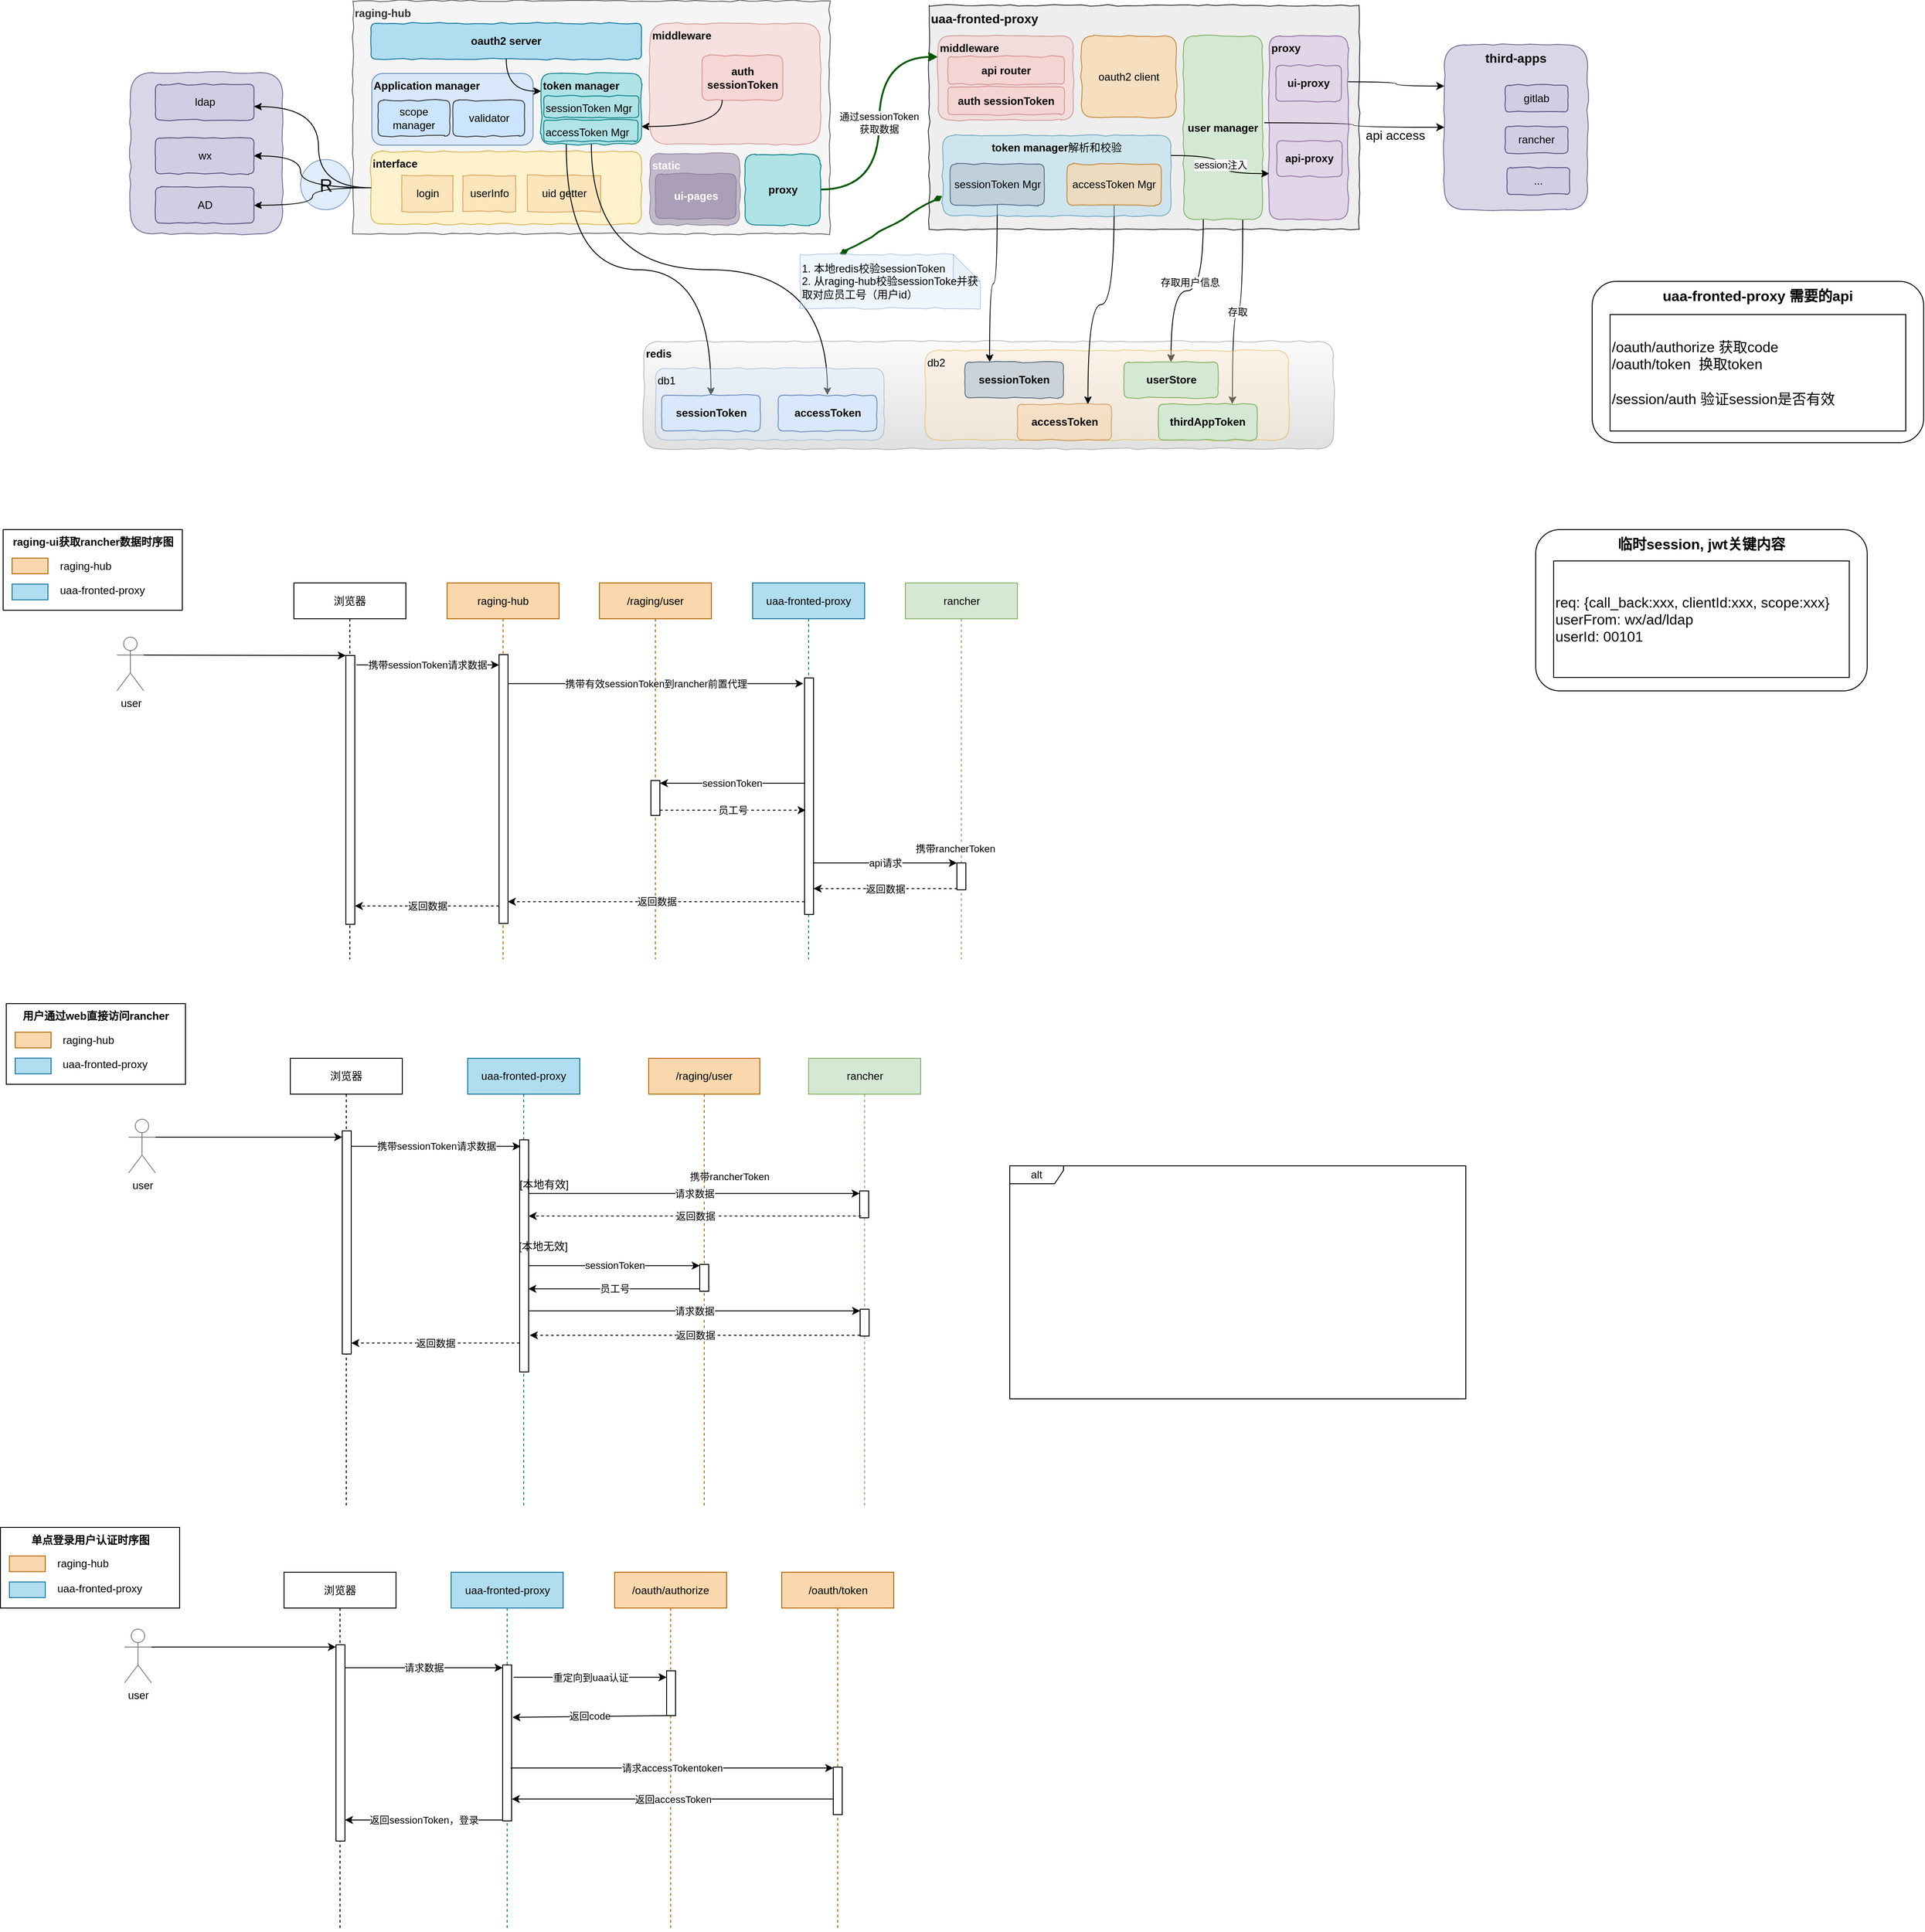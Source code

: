 <mxfile version="12.1.7" type="github" pages="1">
  <diagram id="JcPJvcP8vzCySAAviPYO" name="Page-1">
    <mxGraphModel dx="1173" dy="615" grid="1" gridSize="10" guides="1" tooltips="1" connect="1" arrows="1" fold="1" page="1" pageScale="1" pageWidth="827" pageHeight="1169" math="0" shadow="0">
      <root>
        <mxCell id="0"/>
        <mxCell id="1" parent="0"/>
        <mxCell id="76PlY3qgO6dOQQKfIqFN-36" value="" style="rounded=1;whiteSpace=wrap;html=1;opacity=80;align=left;fillColor=#d0cee2;strokeColor=#56517e;shadow=0;comic=1;" parent="1" vertex="1">
          <mxGeometry x="168.5" y="130" width="170" height="180" as="geometry"/>
        </mxCell>
        <mxCell id="76PlY3qgO6dOQQKfIqFN-37" value="ldap" style="rounded=1;whiteSpace=wrap;html=1;fillColor=#d0cee2;strokeColor=#56517e;shadow=0;comic=1;" parent="1" vertex="1">
          <mxGeometry x="196.5" y="143" width="110" height="40" as="geometry"/>
        </mxCell>
        <mxCell id="76PlY3qgO6dOQQKfIqFN-38" value="wx" style="rounded=1;whiteSpace=wrap;html=1;fillColor=#d0cee2;strokeColor=#56517e;shadow=0;comic=1;" parent="1" vertex="1">
          <mxGeometry x="196.5" y="203" width="110" height="40" as="geometry"/>
        </mxCell>
        <mxCell id="76PlY3qgO6dOQQKfIqFN-39" value="AD" style="rounded=1;whiteSpace=wrap;html=1;fillColor=#d0cee2;strokeColor=#56517e;shadow=0;comic=1;" parent="1" vertex="1">
          <mxGeometry x="196.5" y="258" width="110" height="40" as="geometry"/>
        </mxCell>
        <mxCell id="76PlY3qgO6dOQQKfIqFN-4" value="&lt;b&gt;raging-hub&lt;br&gt;&lt;/b&gt;" style="rounded=0;whiteSpace=wrap;html=1;comic=1;verticalAlign=top;align=left;fillColor=#f5f5f5;strokeColor=#666666;fontColor=#333333;" parent="1" vertex="1">
          <mxGeometry x="417" y="50" width="532" height="260" as="geometry"/>
        </mxCell>
        <mxCell id="76PlY3qgO6dOQQKfIqFN-3" value="&lt;b&gt;redis&lt;/b&gt;" style="rounded=1;whiteSpace=wrap;html=1;comic=1;verticalAlign=top;align=left;fillColor=#f5f5f5;strokeColor=#666666;gradientColor=#b3b3b3;opacity=40;" parent="1" vertex="1">
          <mxGeometry x="741.5" y="430" width="770" height="120" as="geometry"/>
        </mxCell>
        <mxCell id="76PlY3qgO6dOQQKfIqFN-5" value="&lt;b&gt;middleware&lt;/b&gt;" style="rounded=1;whiteSpace=wrap;html=1;comic=1;verticalAlign=top;align=left;fillColor=#f8cecc;strokeColor=#b85450;opacity=50;" parent="1" vertex="1">
          <mxGeometry x="748.5" y="75" width="190" height="135" as="geometry"/>
        </mxCell>
        <mxCell id="76PlY3qgO6dOQQKfIqFN-29" value="oauth2 server" style="rounded=1;whiteSpace=wrap;html=1;fillColor=#b1ddf0;strokeColor=#10739e;shadow=0;comic=1;fontStyle=1" parent="1" vertex="1">
          <mxGeometry x="437" y="75" width="302" height="40" as="geometry"/>
        </mxCell>
        <mxCell id="76PlY3qgO6dOQQKfIqFN-9" value="&lt;b&gt;auth&lt;br&gt;sessionToken&lt;/b&gt;" style="rounded=1;whiteSpace=wrap;html=1;comic=1;verticalAlign=middle;align=center;fillColor=#f8cecc;strokeColor=#b85450;opacity=50;" parent="1" vertex="1">
          <mxGeometry x="806.5" y="111" width="90" height="50" as="geometry"/>
        </mxCell>
        <mxCell id="76PlY3qgO6dOQQKfIqFN-32" value="interface" style="rounded=1;whiteSpace=wrap;html=1;verticalAlign=top;align=left;fillColor=#fff2cc;strokeColor=#d6b656;shadow=0;comic=1;fontStyle=1" parent="1" vertex="1">
          <mxGeometry x="437" y="218" width="302" height="81" as="geometry"/>
        </mxCell>
        <mxCell id="76PlY3qgO6dOQQKfIqFN-33" value="userInfo" style="rounded=0;whiteSpace=wrap;html=1;fillColor=#fad7ac;strokeColor=#b46504;shadow=0;comic=1;opacity=50;" parent="1" vertex="1">
          <mxGeometry x="539.5" y="245" width="59" height="40" as="geometry"/>
        </mxCell>
        <mxCell id="76PlY3qgO6dOQQKfIqFN-34" value="uid getter" style="rounded=0;whiteSpace=wrap;html=1;fillColor=#fad7ac;strokeColor=#b46504;shadow=0;comic=1;opacity=50;" parent="1" vertex="1">
          <mxGeometry x="611.5" y="245" width="82" height="40" as="geometry"/>
        </mxCell>
        <mxCell id="76PlY3qgO6dOQQKfIqFN-35" value="login" style="rounded=0;whiteSpace=wrap;html=1;fillColor=#fad7ac;strokeColor=#b46504;shadow=0;comic=1;opacity=50;" parent="1" vertex="1">
          <mxGeometry x="471.5" y="245" width="57" height="40" as="geometry"/>
        </mxCell>
        <mxCell id="76PlY3qgO6dOQQKfIqFN-40" value="&lt;span style=&quot;font-size: 20px&quot;&gt;R&lt;/span&gt;" style="ellipse;html=1;aspect=fixed;fillColor=#dae8fc;strokeColor=#6c8ebf;opacity=80;shadow=0;labelBorderColor=none;labelBackgroundColor=none;whiteSpace=wrap;" parent="1" vertex="1">
          <mxGeometry x="358.5" y="227" width="56" height="56" as="geometry"/>
        </mxCell>
        <mxCell id="76PlY3qgO6dOQQKfIqFN-41" style="edgeStyle=orthogonalEdgeStyle;curved=1;rounded=0;comic=1;orthogonalLoop=1;jettySize=auto;html=1;" parent="1" source="76PlY3qgO6dOQQKfIqFN-32" target="76PlY3qgO6dOQQKfIqFN-37" edge="1">
          <mxGeometry relative="1" as="geometry">
            <Array as="points">
              <mxPoint x="378.5" y="258"/>
              <mxPoint x="378.5" y="168"/>
            </Array>
          </mxGeometry>
        </mxCell>
        <mxCell id="76PlY3qgO6dOQQKfIqFN-42" style="edgeStyle=orthogonalEdgeStyle;curved=1;rounded=0;comic=1;orthogonalLoop=1;jettySize=auto;html=1;" parent="1" source="76PlY3qgO6dOQQKfIqFN-32" target="76PlY3qgO6dOQQKfIqFN-38" edge="1">
          <mxGeometry relative="1" as="geometry">
            <Array as="points">
              <mxPoint x="358.5" y="258"/>
              <mxPoint x="358.5" y="223"/>
            </Array>
          </mxGeometry>
        </mxCell>
        <mxCell id="76PlY3qgO6dOQQKfIqFN-43" style="edgeStyle=orthogonalEdgeStyle;curved=1;rounded=0;comic=1;orthogonalLoop=1;jettySize=auto;html=1;" parent="1" source="76PlY3qgO6dOQQKfIqFN-32" target="76PlY3qgO6dOQQKfIqFN-39" edge="1">
          <mxGeometry relative="1" as="geometry"/>
        </mxCell>
        <mxCell id="76PlY3qgO6dOQQKfIqFN-44" value="Application manager" style="rounded=1;whiteSpace=wrap;html=1;verticalAlign=top;align=left;fillColor=#dae8fc;strokeColor=#6c8ebf;shadow=0;fontStyle=1" parent="1" vertex="1">
          <mxGeometry x="438" y="131" width="180" height="80" as="geometry"/>
        </mxCell>
        <mxCell id="76PlY3qgO6dOQQKfIqFN-45" value="scope manager" style="rounded=1;whiteSpace=wrap;html=1;fillColor=#cce5ff;strokeColor=#36393d;shadow=0;comic=1;" parent="1" vertex="1">
          <mxGeometry x="445" y="161" width="80" height="40" as="geometry"/>
        </mxCell>
        <mxCell id="76PlY3qgO6dOQQKfIqFN-72" style="edgeStyle=orthogonalEdgeStyle;curved=1;rounded=0;comic=1;orthogonalLoop=1;jettySize=auto;html=1;exitX=1;exitY=0.75;exitDx=0;exitDy=0;entryX=0.25;entryY=1;entryDx=0;entryDy=0;startArrow=classic;startFill=1;endArrow=none;endFill=0;" parent="1" source="76PlY3qgO6dOQQKfIqFN-47" target="76PlY3qgO6dOQQKfIqFN-9" edge="1">
          <mxGeometry relative="1" as="geometry"/>
        </mxCell>
        <mxCell id="76PlY3qgO6dOQQKfIqFN-73" style="edgeStyle=orthogonalEdgeStyle;curved=1;rounded=0;comic=1;orthogonalLoop=1;jettySize=auto;html=1;exitX=0;exitY=0.25;exitDx=0;exitDy=0;entryX=0.5;entryY=1;entryDx=0;entryDy=0;startArrow=classic;startFill=1;endArrow=none;endFill=0;" parent="1" source="76PlY3qgO6dOQQKfIqFN-47" target="76PlY3qgO6dOQQKfIqFN-29" edge="1">
          <mxGeometry relative="1" as="geometry"/>
        </mxCell>
        <mxCell id="76PlY3qgO6dOQQKfIqFN-74" style="edgeStyle=orthogonalEdgeStyle;curved=1;rounded=0;comic=1;orthogonalLoop=1;jettySize=auto;html=1;exitX=0.25;exitY=1;exitDx=0;exitDy=0;entryX=0.5;entryY=0;entryDx=0;entryDy=0;startArrow=none;startFill=0;endArrow=classic;endFill=1;" parent="1" source="76PlY3qgO6dOQQKfIqFN-47" target="76PlY3qgO6dOQQKfIqFN-6" edge="1">
          <mxGeometry relative="1" as="geometry"/>
        </mxCell>
        <mxCell id="76PlY3qgO6dOQQKfIqFN-75" style="edgeStyle=orthogonalEdgeStyle;curved=1;rounded=0;comic=1;orthogonalLoop=1;jettySize=auto;html=1;exitX=0.5;exitY=1;exitDx=0;exitDy=0;startArrow=none;startFill=0;endArrow=classic;endFill=1;" parent="1" source="76PlY3qgO6dOQQKfIqFN-47" target="76PlY3qgO6dOQQKfIqFN-7" edge="1">
          <mxGeometry relative="1" as="geometry"/>
        </mxCell>
        <mxCell id="76PlY3qgO6dOQQKfIqFN-47" value="token manager" style="rounded=1;whiteSpace=wrap;html=1;fillColor=#b0e3e6;strokeColor=#0e8088;shadow=0;comic=1;align=left;verticalAlign=top;fontStyle=1" parent="1" vertex="1">
          <mxGeometry x="627" y="131" width="112" height="79" as="geometry"/>
        </mxCell>
        <mxCell id="76PlY3qgO6dOQQKfIqFN-49" value="&lt;b&gt;static&lt;/b&gt;" style="rounded=1;whiteSpace=wrap;html=1;comic=1;verticalAlign=top;align=left;fillColor=#76608a;strokeColor=#432D57;fontColor=#ffffff;opacity=40;" parent="1" vertex="1">
          <mxGeometry x="748.5" y="220" width="100" height="80" as="geometry"/>
        </mxCell>
        <mxCell id="76PlY3qgO6dOQQKfIqFN-54" value="&lt;b&gt;ui-pages&lt;/b&gt;" style="rounded=1;whiteSpace=wrap;html=1;comic=1;verticalAlign=middle;align=center;fillColor=#76608a;strokeColor=#432D57;fontColor=#ffffff;opacity=30;" parent="1" vertex="1">
          <mxGeometry x="754.5" y="243" width="90" height="50" as="geometry"/>
        </mxCell>
        <mxCell id="76PlY3qgO6dOQQKfIqFN-55" value="uaa-fronted-proxy" style="rounded=0;whiteSpace=wrap;html=1;verticalAlign=top;comic=1;fillColor=#eeeeee;strokeColor=#36393d;align=left;fontSize=14;fontStyle=1" parent="1" vertex="1">
          <mxGeometry x="1060" y="55" width="480" height="250" as="geometry"/>
        </mxCell>
        <mxCell id="76PlY3qgO6dOQQKfIqFN-56" value="oauth2 client" style="rounded=1;whiteSpace=wrap;html=1;comic=1;fillColor=#fad7ac;strokeColor=#b46504;opacity=70;" parent="1" vertex="1">
          <mxGeometry x="1230" y="89" width="106" height="91" as="geometry"/>
        </mxCell>
        <mxCell id="DjlRrPvjS2F6TvQDkWPC-1" style="edgeStyle=orthogonalEdgeStyle;rounded=0;orthogonalLoop=1;jettySize=auto;html=1;exitX=1;exitY=0.25;exitDx=0;exitDy=0;entryX=0;entryY=0.25;entryDx=0;entryDy=0;curved=1;" parent="1" source="76PlY3qgO6dOQQKfIqFN-58" target="76PlY3qgO6dOQQKfIqFN-61" edge="1">
          <mxGeometry relative="1" as="geometry"/>
        </mxCell>
        <mxCell id="76PlY3qgO6dOQQKfIqFN-58" value="proxy" style="rounded=1;whiteSpace=wrap;html=1;comic=1;fillColor=#e1d5e7;strokeColor=#9673a6;align=left;verticalAlign=top;fontStyle=1" parent="1" vertex="1">
          <mxGeometry x="1439.5" y="89" width="88" height="205" as="geometry"/>
        </mxCell>
        <mxCell id="76PlY3qgO6dOQQKfIqFN-102" value="存取用户信息" style="edgeStyle=orthogonalEdgeStyle;curved=1;rounded=0;comic=1;orthogonalLoop=1;jettySize=auto;html=1;exitX=0.25;exitY=1;exitDx=0;exitDy=0;startArrow=none;startFill=0;endArrow=classic;endFill=1;" parent="1" source="76PlY3qgO6dOQQKfIqFN-59" target="76PlY3qgO6dOQQKfIqFN-98" edge="1">
          <mxGeometry x="-0.286" y="-15" relative="1" as="geometry">
            <mxPoint as="offset"/>
          </mxGeometry>
        </mxCell>
        <mxCell id="76PlY3qgO6dOQQKfIqFN-103" value="存取" style="edgeStyle=orthogonalEdgeStyle;curved=1;rounded=0;comic=1;orthogonalLoop=1;jettySize=auto;html=1;exitX=0.75;exitY=1;exitDx=0;exitDy=0;entryX=0.75;entryY=0;entryDx=0;entryDy=0;startArrow=none;startFill=0;endArrow=classic;endFill=1;" parent="1" source="76PlY3qgO6dOQQKfIqFN-59" target="76PlY3qgO6dOQQKfIqFN-97" edge="1">
          <mxGeometry relative="1" as="geometry"/>
        </mxCell>
        <mxCell id="76PlY3qgO6dOQQKfIqFN-59" value="user manager" style="rounded=1;whiteSpace=wrap;html=1;comic=1;fillColor=#d5e8d4;strokeColor=#82b366;align=center;verticalAlign=middle;fontStyle=1" parent="1" vertex="1">
          <mxGeometry x="1344" y="89" width="88" height="205" as="geometry"/>
        </mxCell>
        <mxCell id="76PlY3qgO6dOQQKfIqFN-61" value="third-apps" style="rounded=1;whiteSpace=wrap;html=1;opacity=80;align=center;fillColor=#d0cee2;strokeColor=#56517e;shadow=0;comic=1;fontColor=#000000;verticalAlign=top;fontSize=14;fontStyle=1" parent="1" vertex="1">
          <mxGeometry x="1635" y="99" width="160" height="184" as="geometry"/>
        </mxCell>
        <mxCell id="76PlY3qgO6dOQQKfIqFN-62" value="gitlab" style="rounded=1;whiteSpace=wrap;html=1;fillColor=#d0cee2;strokeColor=#56517e;shadow=0;comic=1;fontStyle=0" parent="1" vertex="1">
          <mxGeometry x="1703" y="144" width="70" height="30" as="geometry"/>
        </mxCell>
        <mxCell id="76PlY3qgO6dOQQKfIqFN-63" value="rancher" style="rounded=1;whiteSpace=wrap;html=1;fillColor=#d0cee2;strokeColor=#56517e;shadow=0;comic=1;fontStyle=0" parent="1" vertex="1">
          <mxGeometry x="1703" y="190" width="70" height="30" as="geometry"/>
        </mxCell>
        <mxCell id="76PlY3qgO6dOQQKfIqFN-64" value="..." style="rounded=1;whiteSpace=wrap;html=1;fillColor=#d0cee2;strokeColor=#56517e;shadow=0;comic=1;fontStyle=0" parent="1" vertex="1">
          <mxGeometry x="1705" y="236" width="70" height="30" as="geometry"/>
        </mxCell>
        <mxCell id="76PlY3qgO6dOQQKfIqFN-78" value="db1" style="rounded=1;whiteSpace=wrap;html=1;comic=1;verticalAlign=top;align=left;fillColor=#dae8fc;strokeColor=#6c8ebf;opacity=40;" parent="1" vertex="1">
          <mxGeometry x="754.5" y="460" width="255" height="80" as="geometry"/>
        </mxCell>
        <mxCell id="76PlY3qgO6dOQQKfIqFN-79" value="db2" style="rounded=1;whiteSpace=wrap;html=1;comic=1;verticalAlign=top;align=left;fillColor=#ffe6cc;strokeColor=#d79b00;opacity=40;" parent="1" vertex="1">
          <mxGeometry x="1055.5" y="440" width="406" height="100" as="geometry"/>
        </mxCell>
        <mxCell id="76PlY3qgO6dOQQKfIqFN-77" value="&lt;b&gt;accessToken&lt;/b&gt;" style="rounded=1;whiteSpace=wrap;html=1;comic=1;verticalAlign=middle;align=center;fillColor=#fad7ac;strokeColor=#b46504;opacity=50;" parent="1" vertex="1">
          <mxGeometry x="1158.5" y="500" width="105" height="40" as="geometry"/>
        </mxCell>
        <mxCell id="76PlY3qgO6dOQQKfIqFN-6" value="&lt;b&gt;sessionToken&lt;/b&gt;" style="rounded=1;whiteSpace=wrap;html=1;comic=1;verticalAlign=middle;align=center;fillColor=#dae8fc;strokeColor=#6c8ebf;" parent="1" vertex="1">
          <mxGeometry x="761.5" y="490" width="110" height="40" as="geometry"/>
        </mxCell>
        <mxCell id="76PlY3qgO6dOQQKfIqFN-7" value="&lt;b&gt;accessToken&lt;/b&gt;" style="rounded=1;whiteSpace=wrap;html=1;comic=1;verticalAlign=middle;align=center;fillColor=#dae8fc;strokeColor=#6c8ebf;" parent="1" vertex="1">
          <mxGeometry x="891.5" y="490" width="110" height="40" as="geometry"/>
        </mxCell>
        <mxCell id="76PlY3qgO6dOQQKfIqFN-80" value="&lt;b&gt;sessionToken&lt;/b&gt;" style="rounded=1;whiteSpace=wrap;html=1;comic=1;verticalAlign=middle;align=center;fillColor=#bac8d3;strokeColor=#23445d;opacity=70;" parent="1" vertex="1">
          <mxGeometry x="1100" y="453" width="110" height="40" as="geometry"/>
        </mxCell>
        <mxCell id="76PlY3qgO6dOQQKfIqFN-84" value="ui-proxy" style="rounded=1;whiteSpace=wrap;html=1;comic=1;fillColor=#e1d5e7;strokeColor=#9673a6;align=center;verticalAlign=middle;fontStyle=1" parent="1" vertex="1">
          <mxGeometry x="1447" y="122" width="73" height="40" as="geometry"/>
        </mxCell>
        <mxCell id="76PlY3qgO6dOQQKfIqFN-85" value="api-proxy" style="rounded=1;whiteSpace=wrap;html=1;comic=1;fillColor=#e1d5e7;strokeColor=#9673a6;align=center;verticalAlign=middle;fontStyle=1" parent="1" vertex="1">
          <mxGeometry x="1448" y="206" width="73" height="40" as="geometry"/>
        </mxCell>
        <mxCell id="76PlY3qgO6dOQQKfIqFN-60" value="api access" style="edgeStyle=orthogonalEdgeStyle;curved=1;rounded=0;orthogonalLoop=1;jettySize=auto;html=1;entryX=1.023;entryY=0.473;entryDx=0;entryDy=0;shadow=0;startArrow=classic;startFill=1;endArrow=none;endFill=0;fontSize=14;fontColor=#000000;entryPerimeter=0;" parent="1" source="76PlY3qgO6dOQQKfIqFN-61" target="76PlY3qgO6dOQQKfIqFN-59" edge="1">
          <mxGeometry x="-0.466" y="9" relative="1" as="geometry">
            <mxPoint as="offset"/>
          </mxGeometry>
        </mxCell>
        <mxCell id="76PlY3qgO6dOQQKfIqFN-91" style="edgeStyle=orthogonalEdgeStyle;curved=1;rounded=0;comic=1;orthogonalLoop=1;jettySize=auto;html=1;startArrow=none;startFill=0;endArrow=classic;endFill=1;entryX=0.75;entryY=0;entryDx=0;entryDy=0;" parent="1" source="3qQfNFwAXlZ41oWte92f-111" target="76PlY3qgO6dOQQKfIqFN-77" edge="1">
          <mxGeometry relative="1" as="geometry"/>
        </mxCell>
        <mxCell id="76PlY3qgO6dOQQKfIqFN-92" style="edgeStyle=orthogonalEdgeStyle;curved=1;rounded=0;comic=1;orthogonalLoop=1;jettySize=auto;html=1;startArrow=none;startFill=0;endArrow=classic;endFill=1;entryX=0.25;entryY=0;entryDx=0;entryDy=0;" parent="1" source="3qQfNFwAXlZ41oWte92f-110" target="76PlY3qgO6dOQQKfIqFN-80" edge="1">
          <mxGeometry relative="1" as="geometry"/>
        </mxCell>
        <mxCell id="76PlY3qgO6dOQQKfIqFN-93" value="session注入" style="edgeStyle=orthogonalEdgeStyle;curved=1;rounded=0;comic=1;orthogonalLoop=1;jettySize=auto;html=1;exitX=1;exitY=0.25;exitDx=0;exitDy=0;entryX=0;entryY=0.75;entryDx=0;entryDy=0;startArrow=none;startFill=0;endArrow=classic;endFill=1;" parent="1" source="76PlY3qgO6dOQQKfIqFN-86" target="76PlY3qgO6dOQQKfIqFN-58" edge="1">
          <mxGeometry relative="1" as="geometry"/>
        </mxCell>
        <mxCell id="76PlY3qgO6dOQQKfIqFN-86" value="token manager&lt;span style=&quot;font-weight: normal&quot;&gt;解析和校验&lt;/span&gt;" style="rounded=1;whiteSpace=wrap;html=1;comic=1;fillColor=#b1ddf0;align=center;verticalAlign=top;fontStyle=1;strokeColor=#10739e;opacity=50;" parent="1" vertex="1">
          <mxGeometry x="1075" y="200" width="255" height="90" as="geometry"/>
        </mxCell>
        <mxCell id="76PlY3qgO6dOQQKfIqFN-89" value="&lt;b&gt;middleware&lt;/b&gt;" style="rounded=1;whiteSpace=wrap;html=1;comic=1;verticalAlign=top;align=left;fillColor=#f8cecc;strokeColor=#b85450;opacity=50;" parent="1" vertex="1">
          <mxGeometry x="1070" y="89" width="151" height="94" as="geometry"/>
        </mxCell>
        <mxCell id="76PlY3qgO6dOQQKfIqFN-90" value="&lt;b&gt;auth sessionToken&lt;/b&gt;" style="rounded=1;whiteSpace=wrap;html=1;comic=1;verticalAlign=middle;align=center;fillColor=#f8cecc;strokeColor=#b85450;opacity=50;" parent="1" vertex="1">
          <mxGeometry x="1081" y="146" width="130" height="31" as="geometry"/>
        </mxCell>
        <mxCell id="76PlY3qgO6dOQQKfIqFN-104" value="通过sessionToken&lt;br&gt;获取数据" style="edgeStyle=orthogonalEdgeStyle;curved=1;rounded=0;comic=1;orthogonalLoop=1;jettySize=auto;html=1;exitX=1;exitY=0.5;exitDx=0;exitDy=0;entryX=0;entryY=0.25;entryDx=0;entryDy=0;startArrow=none;startFill=0;endArrow=classic;endFill=1;strokeWidth=2;fillColor=#008a00;strokeColor=#005700;" parent="1" source="76PlY3qgO6dOQQKfIqFN-96" target="76PlY3qgO6dOQQKfIqFN-89" edge="1">
          <mxGeometry relative="1" as="geometry"/>
        </mxCell>
        <mxCell id="76PlY3qgO6dOQQKfIqFN-96" value="proxy" style="rounded=1;whiteSpace=wrap;html=1;comic=1;fillColor=#b0e3e6;strokeColor=#0e8088;align=center;verticalAlign=middle;fontStyle=1;" parent="1" vertex="1">
          <mxGeometry x="854.5" y="221" width="84" height="79" as="geometry"/>
        </mxCell>
        <mxCell id="76PlY3qgO6dOQQKfIqFN-97" value="&lt;b&gt;thirdAppToken&lt;/b&gt;" style="rounded=1;whiteSpace=wrap;html=1;comic=1;verticalAlign=middle;align=center;fillColor=#d5e8d4;strokeColor=#82b366;" parent="1" vertex="1">
          <mxGeometry x="1316" y="500" width="110" height="40" as="geometry"/>
        </mxCell>
        <mxCell id="76PlY3qgO6dOQQKfIqFN-98" value="&lt;b&gt;userStore&lt;/b&gt;" style="rounded=1;whiteSpace=wrap;html=1;comic=1;verticalAlign=middle;align=center;fillColor=#d5e8d4;strokeColor=#82b366;" parent="1" vertex="1">
          <mxGeometry x="1277.5" y="453" width="105" height="40" as="geometry"/>
        </mxCell>
        <mxCell id="76PlY3qgO6dOQQKfIqFN-106" style="rounded=0;comic=1;orthogonalLoop=1;jettySize=auto;html=1;exitX=0;exitY=0;exitDx=44;exitDy=0;exitPerimeter=0;startArrow=diamondThin;startFill=1;endArrow=diamondThin;endFill=1;entryX=0;entryY=0.75;entryDx=0;entryDy=0;fillColor=#008a00;strokeColor=#005700;strokeWidth=2;" parent="1" source="76PlY3qgO6dOQQKfIqFN-105" target="76PlY3qgO6dOQQKfIqFN-86" edge="1">
          <mxGeometry relative="1" as="geometry">
            <mxPoint x="1011.5" y="290" as="targetPoint"/>
          </mxGeometry>
        </mxCell>
        <mxCell id="76PlY3qgO6dOQQKfIqFN-105" value="1. 本地redis校验sessionToken&lt;br&gt;2. 从raging-hub校验sessionToke并获取对应员工号（用户id）" style="shape=note;whiteSpace=wrap;html=1;backgroundOutline=1;darkOpacity=0.05;rounded=0;comic=1;fillColor=#dae8fc;opacity=40;align=left;strokeColor=#6c8ebf;" parent="1" vertex="1">
          <mxGeometry x="916" y="333" width="201" height="60" as="geometry"/>
        </mxCell>
        <mxCell id="3qQfNFwAXlZ41oWte92f-98" value="sessionToken Mgr" style="rounded=1;whiteSpace=wrap;html=1;fillColor=#b0e3e6;strokeColor=#0e8088;shadow=0;comic=1;align=left;verticalAlign=top;fontStyle=0" parent="1" vertex="1">
          <mxGeometry x="630" y="156" width="106" height="24" as="geometry"/>
        </mxCell>
        <mxCell id="3qQfNFwAXlZ41oWte92f-100" value="validator" style="rounded=1;whiteSpace=wrap;html=1;fillColor=#cce5ff;strokeColor=#36393d;shadow=0;comic=1;" parent="1" vertex="1">
          <mxGeometry x="528.5" y="161" width="80" height="40" as="geometry"/>
        </mxCell>
        <mxCell id="3qQfNFwAXlZ41oWte92f-101" value="accessToken Mgr" style="rounded=1;whiteSpace=wrap;html=1;fillColor=#b0e3e6;strokeColor=#0e8088;shadow=0;comic=1;align=left;verticalAlign=top;fontStyle=0" parent="1" vertex="1">
          <mxGeometry x="630" y="183" width="105" height="24" as="geometry"/>
        </mxCell>
        <mxCell id="3qQfNFwAXlZ41oWte92f-110" value="sessionToken Mgr" style="rounded=1;whiteSpace=wrap;html=1;fillColor=#bac8d3;strokeColor=#23445d;shadow=0;comic=1;align=center;verticalAlign=middle;fontStyle=0;opacity=70;" parent="1" vertex="1">
          <mxGeometry x="1083.5" y="232" width="105" height="46" as="geometry"/>
        </mxCell>
        <mxCell id="3qQfNFwAXlZ41oWte92f-111" value="accessToken Mgr" style="rounded=1;whiteSpace=wrap;html=1;fillColor=#fad7ac;strokeColor=#b46504;shadow=0;comic=1;align=center;verticalAlign=middle;fontStyle=0;opacity=70;" parent="1" vertex="1">
          <mxGeometry x="1214" y="232" width="105" height="46" as="geometry"/>
        </mxCell>
        <mxCell id="DDRdRkafaV5jgmy42ejv-1" value="&lt;b&gt;api router&lt;/b&gt;" style="rounded=1;whiteSpace=wrap;html=1;comic=1;verticalAlign=middle;align=center;fillColor=#f8cecc;strokeColor=#b85450;opacity=50;" parent="1" vertex="1">
          <mxGeometry x="1081" y="112" width="130" height="31" as="geometry"/>
        </mxCell>
        <mxCell id="DDRdRkafaV5jgmy42ejv-20" value="临时session, jwt关键内容" style="rounded=1;whiteSpace=wrap;html=1;align=center;verticalAlign=top;fontSize=16;fontStyle=1" parent="1" vertex="1">
          <mxGeometry x="1737" y="640" width="370" height="180" as="geometry"/>
        </mxCell>
        <mxCell id="DDRdRkafaV5jgmy42ejv-21" value="req: {call_back:xxx, clientId:xxx, scope:xxx}&lt;br&gt;userFrom: wx/ad/ldap&lt;br&gt;userId: 00101" style="rounded=0;whiteSpace=wrap;html=1;fontSize=16;align=left;" parent="1" vertex="1">
          <mxGeometry x="1757" y="675" width="330" height="130" as="geometry"/>
        </mxCell>
        <mxCell id="DDRdRkafaV5jgmy42ejv-22" value="uaa-fronted-proxy 需要的api" style="rounded=1;whiteSpace=wrap;html=1;align=center;verticalAlign=top;fontSize=16;fontStyle=1" parent="1" vertex="1">
          <mxGeometry x="1800" y="363" width="370" height="180" as="geometry"/>
        </mxCell>
        <mxCell id="DDRdRkafaV5jgmy42ejv-23" value="/oauth/authorize 获取code&lt;br&gt;/oauth/token&amp;nbsp; 换取token&lt;br&gt;&lt;br&gt;/session/auth 验证session是否有效" style="rounded=0;whiteSpace=wrap;html=1;fontSize=16;align=left;" parent="1" vertex="1">
          <mxGeometry x="1820" y="400" width="330" height="130" as="geometry"/>
        </mxCell>
        <mxCell id="DjlRrPvjS2F6TvQDkWPC-11" value="uaa-fronted-proxy" style="shape=umlLifeline;perimeter=lifelinePerimeter;whiteSpace=wrap;html=1;container=1;collapsible=0;recursiveResize=0;outlineConnect=0;rounded=0;comic=0;align=center;strokeWidth=1;flipH=1;flipV=0;strokeColor=#10739e;labelBorderColor=none;labelBackgroundColor=none;fillColor=#b1ddf0;" parent="1" vertex="1">
          <mxGeometry x="863" y="699.5" width="125" height="420" as="geometry"/>
        </mxCell>
        <mxCell id="DjlRrPvjS2F6TvQDkWPC-29" value="" style="html=1;points=[];perimeter=orthogonalPerimeter;rounded=0;comic=0;strokeWidth=1;align=center;strokeColor=#000000;labelBorderColor=none;labelBackgroundColor=none;" parent="DjlRrPvjS2F6TvQDkWPC-11" vertex="1">
          <mxGeometry x="58" y="106" width="10" height="264" as="geometry"/>
        </mxCell>
        <mxCell id="DjlRrPvjS2F6TvQDkWPC-14" value="rancher" style="shape=umlLifeline;perimeter=lifelinePerimeter;whiteSpace=wrap;html=1;container=1;collapsible=0;recursiveResize=0;outlineConnect=0;rounded=0;comic=0;align=center;strokeWidth=1;flipH=1;flipV=0;strokeColor=#82b366;labelBorderColor=none;labelBackgroundColor=none;fillColor=#d5e8d4;" parent="1" vertex="1">
          <mxGeometry x="1033.5" y="699.5" width="125" height="420" as="geometry"/>
        </mxCell>
        <mxCell id="DjlRrPvjS2F6TvQDkWPC-39" value="" style="html=1;points=[];perimeter=orthogonalPerimeter;rounded=0;comic=0;strokeWidth=1;align=center;strokeColor=#000000;labelBorderColor=none;labelBackgroundColor=none;" parent="DjlRrPvjS2F6TvQDkWPC-14" vertex="1">
          <mxGeometry x="57.5" y="312.5" width="10" height="30" as="geometry"/>
        </mxCell>
        <mxCell id="DjlRrPvjS2F6TvQDkWPC-24" value="raging-hub" style="shape=umlLifeline;perimeter=lifelinePerimeter;whiteSpace=wrap;html=1;container=1;collapsible=0;recursiveResize=0;outlineConnect=0;rounded=0;comic=0;align=center;strokeWidth=1;flipH=1;flipV=0;strokeColor=#b46504;labelBorderColor=none;labelBackgroundColor=none;fillColor=#fad7ac;" parent="1" vertex="1">
          <mxGeometry x="522" y="699.5" width="125" height="420" as="geometry"/>
        </mxCell>
        <mxCell id="DjlRrPvjS2F6TvQDkWPC-26" value="" style="html=1;points=[];perimeter=orthogonalPerimeter;rounded=0;comic=0;strokeWidth=1;align=center;strokeColor=#000000;labelBorderColor=none;labelBackgroundColor=none;" parent="DjlRrPvjS2F6TvQDkWPC-24" vertex="1">
          <mxGeometry x="58" y="80" width="10" height="300" as="geometry"/>
        </mxCell>
        <mxCell id="DjlRrPvjS2F6TvQDkWPC-27" value="携带sessionToken请求数据" style="rounded=0;orthogonalLoop=1;jettySize=auto;html=1;exitX=1.172;exitY=0.035;exitDx=0;exitDy=0;exitPerimeter=0;" parent="1" source="DjlRrPvjS2F6TvQDkWPC-72" target="DjlRrPvjS2F6TvQDkWPC-26" edge="1">
          <mxGeometry relative="1" as="geometry"/>
        </mxCell>
        <mxCell id="DjlRrPvjS2F6TvQDkWPC-25" value="user" style="shape=umlActor;verticalLabelPosition=bottom;labelBackgroundColor=#ffffff;verticalAlign=top;html=1;outlineConnect=0;opacity=50;align=center;" parent="1" vertex="1">
          <mxGeometry x="153.5" y="760" width="30" height="60" as="geometry"/>
        </mxCell>
        <mxCell id="DjlRrPvjS2F6TvQDkWPC-28" value="携带有效sessionToken到rancher前置代理" style="rounded=0;orthogonalLoop=1;jettySize=auto;html=1;entryX=-0.143;entryY=0.024;entryDx=0;entryDy=0;entryPerimeter=0;" parent="1" source="DjlRrPvjS2F6TvQDkWPC-26" target="DjlRrPvjS2F6TvQDkWPC-29" edge="1">
          <mxGeometry relative="1" as="geometry">
            <mxPoint x="586" y="805" as="sourcePoint"/>
            <mxPoint x="827" y="805" as="targetPoint"/>
          </mxGeometry>
        </mxCell>
        <mxCell id="DjlRrPvjS2F6TvQDkWPC-31" value="sessionToken" style="rounded=0;orthogonalLoop=1;jettySize=auto;html=1;exitX=0.04;exitY=0.445;exitDx=0;exitDy=0;exitPerimeter=0;" parent="1" source="DjlRrPvjS2F6TvQDkWPC-29" target="JFqLKUiRbN9B1VJbT1PJ-3" edge="1">
          <mxGeometry relative="1" as="geometry">
            <mxPoint x="601.5" y="929.8" as="sourcePoint"/>
            <mxPoint x="820" y="890" as="targetPoint"/>
          </mxGeometry>
        </mxCell>
        <mxCell id="DjlRrPvjS2F6TvQDkWPC-32" value="员工号" style="rounded=0;orthogonalLoop=1;jettySize=auto;html=1;entryX=0.12;entryY=0.559;entryDx=0;entryDy=0;entryPerimeter=0;dashed=1;" parent="1" source="JFqLKUiRbN9B1VJbT1PJ-3" target="DjlRrPvjS2F6TvQDkWPC-29" edge="1">
          <mxGeometry relative="1" as="geometry">
            <mxPoint x="681.5" y="989.8" as="sourcePoint"/>
            <mxPoint x="920" y="960" as="targetPoint"/>
          </mxGeometry>
        </mxCell>
        <mxCell id="DjlRrPvjS2F6TvQDkWPC-40" value="携带rancherToken" style="rounded=0;orthogonalLoop=1;jettySize=auto;html=1;exitX=0.967;exitY=0.504;exitDx=0;exitDy=0;exitPerimeter=0;" parent="1" target="DjlRrPvjS2F6TvQDkWPC-36" edge="1">
          <mxGeometry relative="1" as="geometry">
            <mxPoint x="1088.67" y="1000.66" as="sourcePoint"/>
            <mxPoint x="1088.5" y="992.11" as="targetPoint"/>
          </mxGeometry>
        </mxCell>
        <mxCell id="DjlRrPvjS2F6TvQDkWPC-41" value="api请求" style="rounded=0;orthogonalLoop=1;jettySize=auto;html=1;" parent="1" source="DjlRrPvjS2F6TvQDkWPC-29" target="DjlRrPvjS2F6TvQDkWPC-39" edge="1">
          <mxGeometry relative="1" as="geometry">
            <mxPoint x="1258.2" y="1015.78" as="sourcePoint"/>
            <mxPoint x="1257.5" y="1007.88" as="targetPoint"/>
          </mxGeometry>
        </mxCell>
        <mxCell id="DjlRrPvjS2F6TvQDkWPC-42" value="返回数据" style="rounded=0;orthogonalLoop=1;jettySize=auto;html=1;exitX=0.04;exitY=0.953;exitDx=0;exitDy=0;exitPerimeter=0;dashed=1;" parent="1" source="DjlRrPvjS2F6TvQDkWPC-39" target="DjlRrPvjS2F6TvQDkWPC-29" edge="1">
          <mxGeometry relative="1" as="geometry">
            <mxPoint x="1350" y="1040" as="sourcePoint"/>
            <mxPoint x="1257.5" y="1040.59" as="targetPoint"/>
          </mxGeometry>
        </mxCell>
        <mxCell id="DjlRrPvjS2F6TvQDkWPC-46" value="" style="group" parent="1" vertex="1" connectable="0">
          <mxGeometry x="26.5" y="640" width="200" height="90" as="geometry"/>
        </mxCell>
        <mxCell id="DjlRrPvjS2F6TvQDkWPC-3" value="raging-ui获取rancher数据时序图" style="rounded=0;whiteSpace=wrap;html=1;verticalAlign=top;fontStyle=1" parent="DjlRrPvjS2F6TvQDkWPC-46" vertex="1">
          <mxGeometry width="200" height="90" as="geometry"/>
        </mxCell>
        <mxCell id="DjlRrPvjS2F6TvQDkWPC-4" value="" style="rounded=0;whiteSpace=wrap;html=1;fillColor=#fad7ac;strokeColor=#b46504;" parent="DjlRrPvjS2F6TvQDkWPC-46" vertex="1">
          <mxGeometry x="10" y="31.833" width="40" height="17.5" as="geometry"/>
        </mxCell>
        <mxCell id="DjlRrPvjS2F6TvQDkWPC-5" value="" style="rounded=0;whiteSpace=wrap;html=1;fillColor=#b1ddf0;strokeColor=#10739e;" parent="DjlRrPvjS2F6TvQDkWPC-46" vertex="1">
          <mxGeometry x="10" y="60.833" width="40" height="17.5" as="geometry"/>
        </mxCell>
        <mxCell id="DjlRrPvjS2F6TvQDkWPC-6" value="uaa-fronted-proxy" style="text;html=1;resizable=0;points=[];autosize=1;align=left;verticalAlign=top;spacingTop=-4;" parent="DjlRrPvjS2F6TvQDkWPC-46" vertex="1">
          <mxGeometry x="61" y="58.167" width="110" height="20" as="geometry"/>
        </mxCell>
        <mxCell id="DjlRrPvjS2F6TvQDkWPC-7" value="raging-hub" style="text;html=1;resizable=0;points=[];autosize=1;align=left;verticalAlign=top;spacingTop=-4;" parent="DjlRrPvjS2F6TvQDkWPC-46" vertex="1">
          <mxGeometry x="61" y="30.667" width="70" height="20" as="geometry"/>
        </mxCell>
        <mxCell id="DjlRrPvjS2F6TvQDkWPC-48" value="" style="group" parent="1" vertex="1" connectable="0">
          <mxGeometry x="30" y="1169" width="200" height="90" as="geometry"/>
        </mxCell>
        <mxCell id="DjlRrPvjS2F6TvQDkWPC-49" value="用户通过web直接访问rancher" style="rounded=0;whiteSpace=wrap;html=1;verticalAlign=top;fontStyle=1" parent="DjlRrPvjS2F6TvQDkWPC-48" vertex="1">
          <mxGeometry width="200" height="90" as="geometry"/>
        </mxCell>
        <mxCell id="DjlRrPvjS2F6TvQDkWPC-50" value="" style="rounded=0;whiteSpace=wrap;html=1;fillColor=#fad7ac;strokeColor=#b46504;" parent="DjlRrPvjS2F6TvQDkWPC-48" vertex="1">
          <mxGeometry x="10" y="31.833" width="40" height="17.5" as="geometry"/>
        </mxCell>
        <mxCell id="DjlRrPvjS2F6TvQDkWPC-51" value="" style="rounded=0;whiteSpace=wrap;html=1;fillColor=#b1ddf0;strokeColor=#10739e;" parent="DjlRrPvjS2F6TvQDkWPC-48" vertex="1">
          <mxGeometry x="10" y="60.833" width="40" height="17.5" as="geometry"/>
        </mxCell>
        <mxCell id="DjlRrPvjS2F6TvQDkWPC-52" value="uaa-fronted-proxy" style="text;html=1;resizable=0;points=[];autosize=1;align=left;verticalAlign=top;spacingTop=-4;" parent="DjlRrPvjS2F6TvQDkWPC-48" vertex="1">
          <mxGeometry x="61" y="58.167" width="110" height="20" as="geometry"/>
        </mxCell>
        <mxCell id="DjlRrPvjS2F6TvQDkWPC-53" value="raging-hub" style="text;html=1;resizable=0;points=[];autosize=1;align=left;verticalAlign=top;spacingTop=-4;" parent="DjlRrPvjS2F6TvQDkWPC-48" vertex="1">
          <mxGeometry x="61" y="30.667" width="70" height="20" as="geometry"/>
        </mxCell>
        <mxCell id="DjlRrPvjS2F6TvQDkWPC-58" value="uaa-fronted-proxy" style="shape=umlLifeline;perimeter=lifelinePerimeter;whiteSpace=wrap;html=1;container=1;collapsible=0;recursiveResize=0;outlineConnect=0;rounded=0;comic=0;align=center;strokeWidth=1;flipH=1;flipV=0;strokeColor=#10739e;labelBorderColor=none;labelBackgroundColor=none;fillColor=#b1ddf0;" parent="1" vertex="1">
          <mxGeometry x="545" y="1230" width="125" height="500" as="geometry"/>
        </mxCell>
        <mxCell id="DjlRrPvjS2F6TvQDkWPC-59" value="" style="html=1;points=[];perimeter=orthogonalPerimeter;rounded=0;comic=0;strokeWidth=1;align=center;strokeColor=#000000;labelBorderColor=none;labelBackgroundColor=none;" parent="DjlRrPvjS2F6TvQDkWPC-58" vertex="1">
          <mxGeometry x="58" y="91" width="10" height="259" as="geometry"/>
        </mxCell>
        <mxCell id="DjlRrPvjS2F6TvQDkWPC-71" value="浏览器" style="shape=umlLifeline;perimeter=lifelinePerimeter;whiteSpace=wrap;html=1;container=1;collapsible=0;recursiveResize=0;outlineConnect=0;rounded=0;comic=0;align=center;strokeWidth=1;flipH=1;flipV=0;labelBorderColor=none;labelBackgroundColor=none;fillColor=none;" parent="1" vertex="1">
          <mxGeometry x="351" y="699.5" width="125" height="420" as="geometry"/>
        </mxCell>
        <mxCell id="DjlRrPvjS2F6TvQDkWPC-72" value="" style="html=1;points=[];perimeter=orthogonalPerimeter;rounded=0;comic=0;strokeWidth=1;align=center;strokeColor=#000000;labelBorderColor=none;labelBackgroundColor=none;" parent="DjlRrPvjS2F6TvQDkWPC-71" vertex="1">
          <mxGeometry x="58" y="81" width="10" height="300" as="geometry"/>
        </mxCell>
        <mxCell id="DjlRrPvjS2F6TvQDkWPC-76" value="返回数据" style="rounded=0;orthogonalLoop=1;jettySize=auto;html=1;dashed=1;" parent="1" source="DjlRrPvjS2F6TvQDkWPC-26" edge="1">
          <mxGeometry relative="1" as="geometry">
            <mxPoint x="604.36" y="1088.66" as="sourcePoint"/>
            <mxPoint x="419" y="1060.0" as="targetPoint"/>
          </mxGeometry>
        </mxCell>
        <mxCell id="DjlRrPvjS2F6TvQDkWPC-77" value="" style="rounded=0;orthogonalLoop=1;jettySize=auto;html=1;exitX=1;exitY=0.333;exitDx=0;exitDy=0;exitPerimeter=0;" parent="1" source="DjlRrPvjS2F6TvQDkWPC-25" target="DjlRrPvjS2F6TvQDkWPC-72" edge="1">
          <mxGeometry relative="1" as="geometry">
            <mxPoint x="429" y="798.025" as="sourcePoint"/>
            <mxPoint x="588" y="798.025" as="targetPoint"/>
          </mxGeometry>
        </mxCell>
        <mxCell id="DjlRrPvjS2F6TvQDkWPC-81" value="浏览器" style="shape=umlLifeline;perimeter=lifelinePerimeter;whiteSpace=wrap;html=1;container=1;collapsible=0;recursiveResize=0;outlineConnect=0;rounded=0;comic=0;align=center;strokeWidth=1;flipH=1;flipV=0;labelBorderColor=none;labelBackgroundColor=none;" parent="1" vertex="1">
          <mxGeometry x="347" y="1230" width="125" height="500" as="geometry"/>
        </mxCell>
        <mxCell id="DjlRrPvjS2F6TvQDkWPC-82" value="" style="html=1;points=[];perimeter=orthogonalPerimeter;rounded=0;comic=0;strokeWidth=1;align=center;strokeColor=#000000;labelBorderColor=none;labelBackgroundColor=none;" parent="DjlRrPvjS2F6TvQDkWPC-81" vertex="1">
          <mxGeometry x="58" y="81" width="10" height="249" as="geometry"/>
        </mxCell>
        <mxCell id="DjlRrPvjS2F6TvQDkWPC-84" value="user" style="shape=umlActor;verticalLabelPosition=bottom;labelBackgroundColor=#ffffff;verticalAlign=top;html=1;outlineConnect=0;opacity=50;align=center;" parent="1" vertex="1">
          <mxGeometry x="166.5" y="1298" width="30" height="60" as="geometry"/>
        </mxCell>
        <mxCell id="DjlRrPvjS2F6TvQDkWPC-85" value="" style="rounded=0;orthogonalLoop=1;jettySize=auto;html=1;exitX=1;exitY=0.333;exitDx=0;exitDy=0;exitPerimeter=0;" parent="1" source="DjlRrPvjS2F6TvQDkWPC-84" target="DjlRrPvjS2F6TvQDkWPC-82" edge="1">
          <mxGeometry relative="1" as="geometry">
            <mxPoint x="193.5" y="790" as="sourcePoint"/>
            <mxPoint x="419" y="790" as="targetPoint"/>
          </mxGeometry>
        </mxCell>
        <mxCell id="DjlRrPvjS2F6TvQDkWPC-86" value="携带sessionToken请求数据" style="rounded=0;orthogonalLoop=1;jettySize=auto;html=1;entryX=0.105;entryY=0.028;entryDx=0;entryDy=0;entryPerimeter=0;" parent="1" source="DjlRrPvjS2F6TvQDkWPC-82" target="DjlRrPvjS2F6TvQDkWPC-59" edge="1">
          <mxGeometry relative="1" as="geometry">
            <mxPoint x="429" y="798.025" as="sourcePoint"/>
            <mxPoint x="588" y="798.025" as="targetPoint"/>
          </mxGeometry>
        </mxCell>
        <mxCell id="DjlRrPvjS2F6TvQDkWPC-88" value="rancher" style="shape=umlLifeline;perimeter=lifelinePerimeter;whiteSpace=wrap;html=1;container=1;collapsible=0;recursiveResize=0;outlineConnect=0;rounded=0;comic=0;align=center;strokeWidth=1;flipH=1;flipV=0;strokeColor=#82b366;labelBorderColor=none;labelBackgroundColor=none;fillColor=#d5e8d4;" parent="1" vertex="1">
          <mxGeometry x="925.5" y="1230" width="125" height="500" as="geometry"/>
        </mxCell>
        <mxCell id="DjlRrPvjS2F6TvQDkWPC-89" value="" style="html=1;points=[];perimeter=orthogonalPerimeter;rounded=0;comic=0;strokeWidth=1;align=center;strokeColor=#000000;labelBorderColor=none;labelBackgroundColor=none;" parent="DjlRrPvjS2F6TvQDkWPC-88" vertex="1">
          <mxGeometry x="57" y="148" width="10" height="30" as="geometry"/>
        </mxCell>
        <mxCell id="JFqLKUiRbN9B1VJbT1PJ-19" value="" style="html=1;points=[];perimeter=orthogonalPerimeter;rounded=0;comic=0;strokeWidth=1;align=center;strokeColor=#000000;labelBorderColor=none;labelBackgroundColor=none;" vertex="1" parent="DjlRrPvjS2F6TvQDkWPC-88">
          <mxGeometry x="57.5" y="280" width="10" height="30" as="geometry"/>
        </mxCell>
        <mxCell id="DjlRrPvjS2F6TvQDkWPC-94" value="携带rancherToken" style="rounded=0;orthogonalLoop=1;jettySize=auto;html=1;exitX=0.967;exitY=0.504;exitDx=0;exitDy=0;exitPerimeter=0;" parent="1" target="DjlRrPvjS2F6TvQDkWPC-93" edge="1">
          <mxGeometry relative="1" as="geometry">
            <mxPoint x="837.17" y="1366.66" as="sourcePoint"/>
            <mxPoint x="837" y="1358.11" as="targetPoint"/>
          </mxGeometry>
        </mxCell>
        <mxCell id="DjlRrPvjS2F6TvQDkWPC-99" value="/oauth/authorize" style="shape=umlLifeline;perimeter=lifelinePerimeter;whiteSpace=wrap;html=1;container=1;collapsible=0;recursiveResize=0;outlineConnect=0;rounded=0;comic=0;align=center;strokeWidth=1;flipH=0;flipV=0;strokeColor=#b46504;labelBorderColor=none;labelBackgroundColor=none;fillColor=#fad7ac;" parent="1" vertex="1">
          <mxGeometry x="709" y="1803.5" width="125" height="400" as="geometry"/>
        </mxCell>
        <mxCell id="DjlRrPvjS2F6TvQDkWPC-118" value="" style="html=1;points=[];perimeter=orthogonalPerimeter;rounded=0;comic=0;strokeWidth=1;align=center;strokeColor=#000000;labelBorderColor=none;labelBackgroundColor=none;" parent="DjlRrPvjS2F6TvQDkWPC-99" vertex="1">
          <mxGeometry x="58" y="110" width="10" height="50" as="geometry"/>
        </mxCell>
        <mxCell id="DjlRrPvjS2F6TvQDkWPC-101" value="/oauth/token" style="shape=umlLifeline;perimeter=lifelinePerimeter;whiteSpace=wrap;html=1;container=1;collapsible=0;recursiveResize=0;outlineConnect=0;rounded=0;comic=0;align=center;strokeWidth=1;flipH=0;flipV=0;strokeColor=#b46504;labelBorderColor=none;labelBackgroundColor=none;fillColor=#fad7ac;" parent="1" vertex="1">
          <mxGeometry x="895.5" y="1803.5" width="125" height="400" as="geometry"/>
        </mxCell>
        <mxCell id="DjlRrPvjS2F6TvQDkWPC-124" value="" style="html=1;points=[];perimeter=orthogonalPerimeter;rounded=0;comic=0;strokeWidth=1;align=center;strokeColor=#000000;labelBorderColor=none;labelBackgroundColor=none;" parent="DjlRrPvjS2F6TvQDkWPC-101" vertex="1">
          <mxGeometry x="57.5" y="217.5" width="10" height="53" as="geometry"/>
        </mxCell>
        <mxCell id="DjlRrPvjS2F6TvQDkWPC-103" value="uaa-fronted-proxy" style="shape=umlLifeline;perimeter=lifelinePerimeter;whiteSpace=wrap;html=1;container=1;collapsible=0;recursiveResize=0;outlineConnect=0;rounded=0;comic=0;align=center;strokeWidth=1;flipH=0;flipV=0;strokeColor=#10739e;labelBorderColor=none;labelBackgroundColor=none;fillColor=#b1ddf0;" parent="1" vertex="1">
          <mxGeometry x="526.5" y="1803.5" width="125" height="400" as="geometry"/>
        </mxCell>
        <mxCell id="DjlRrPvjS2F6TvQDkWPC-104" value="" style="html=1;points=[];perimeter=orthogonalPerimeter;rounded=0;comic=0;strokeWidth=1;align=center;strokeColor=#000000;labelBorderColor=none;labelBackgroundColor=none;" parent="DjlRrPvjS2F6TvQDkWPC-103" vertex="1">
          <mxGeometry x="57.5" y="103.5" width="10" height="174" as="geometry"/>
        </mxCell>
        <mxCell id="DjlRrPvjS2F6TvQDkWPC-105" value="" style="group" parent="1" vertex="1" connectable="0">
          <mxGeometry x="23.5" y="1753.5" width="200" height="90" as="geometry"/>
        </mxCell>
        <mxCell id="DjlRrPvjS2F6TvQDkWPC-106" value="单点登录用户认证时序图" style="rounded=0;whiteSpace=wrap;html=1;verticalAlign=top;fontStyle=1" parent="DjlRrPvjS2F6TvQDkWPC-105" vertex="1">
          <mxGeometry width="200" height="90" as="geometry"/>
        </mxCell>
        <mxCell id="DjlRrPvjS2F6TvQDkWPC-107" value="" style="rounded=0;whiteSpace=wrap;html=1;fillColor=#fad7ac;strokeColor=#b46504;" parent="DjlRrPvjS2F6TvQDkWPC-105" vertex="1">
          <mxGeometry x="10" y="31.833" width="40" height="17.5" as="geometry"/>
        </mxCell>
        <mxCell id="DjlRrPvjS2F6TvQDkWPC-108" value="" style="rounded=0;whiteSpace=wrap;html=1;fillColor=#b1ddf0;strokeColor=#10739e;" parent="DjlRrPvjS2F6TvQDkWPC-105" vertex="1">
          <mxGeometry x="10" y="60.833" width="40" height="17.5" as="geometry"/>
        </mxCell>
        <mxCell id="DjlRrPvjS2F6TvQDkWPC-109" value="uaa-fronted-proxy" style="text;html=1;resizable=0;points=[];autosize=1;align=left;verticalAlign=top;spacingTop=-4;" parent="DjlRrPvjS2F6TvQDkWPC-105" vertex="1">
          <mxGeometry x="61" y="58.167" width="110" height="20" as="geometry"/>
        </mxCell>
        <mxCell id="DjlRrPvjS2F6TvQDkWPC-110" value="raging-hub" style="text;html=1;resizable=0;points=[];autosize=1;align=left;verticalAlign=top;spacingTop=-4;" parent="DjlRrPvjS2F6TvQDkWPC-105" vertex="1">
          <mxGeometry x="61" y="30.667" width="70" height="20" as="geometry"/>
        </mxCell>
        <mxCell id="DjlRrPvjS2F6TvQDkWPC-111" value="浏览器" style="shape=umlLifeline;perimeter=lifelinePerimeter;whiteSpace=wrap;html=1;container=1;collapsible=0;recursiveResize=0;outlineConnect=0;rounded=0;comic=0;align=center;strokeWidth=1;flipH=0;flipV=0;labelBorderColor=none;labelBackgroundColor=none;" parent="1" vertex="1">
          <mxGeometry x="340" y="1803.5" width="125" height="400" as="geometry"/>
        </mxCell>
        <mxCell id="DjlRrPvjS2F6TvQDkWPC-112" value="" style="html=1;points=[];perimeter=orthogonalPerimeter;rounded=0;comic=0;strokeWidth=1;align=center;strokeColor=#000000;labelBorderColor=none;labelBackgroundColor=none;" parent="DjlRrPvjS2F6TvQDkWPC-111" vertex="1">
          <mxGeometry x="58" y="81" width="10" height="219" as="geometry"/>
        </mxCell>
        <mxCell id="DjlRrPvjS2F6TvQDkWPC-113" value="user" style="shape=umlActor;verticalLabelPosition=bottom;labelBackgroundColor=#ffffff;verticalAlign=top;html=1;outlineConnect=0;opacity=50;align=center;" parent="1" vertex="1">
          <mxGeometry x="162" y="1867" width="30" height="60" as="geometry"/>
        </mxCell>
        <mxCell id="DjlRrPvjS2F6TvQDkWPC-114" value="" style="rounded=0;orthogonalLoop=1;jettySize=auto;html=1;exitX=1;exitY=0.333;exitDx=0;exitDy=0;exitPerimeter=0;" parent="1" source="DjlRrPvjS2F6TvQDkWPC-113" target="DjlRrPvjS2F6TvQDkWPC-112" edge="1">
          <mxGeometry relative="1" as="geometry">
            <mxPoint x="200" y="1471.5" as="sourcePoint"/>
            <mxPoint x="408" y="1471.5" as="targetPoint"/>
          </mxGeometry>
        </mxCell>
        <mxCell id="DjlRrPvjS2F6TvQDkWPC-115" value="请求数据" style="rounded=0;orthogonalLoop=1;jettySize=auto;html=1;exitX=1.002;exitY=0.117;exitDx=0;exitDy=0;exitPerimeter=0;" parent="1" source="DjlRrPvjS2F6TvQDkWPC-112" target="DjlRrPvjS2F6TvQDkWPC-104" edge="1">
          <mxGeometry relative="1" as="geometry">
            <mxPoint x="418" y="1490.732" as="sourcePoint"/>
            <mxPoint x="607.55" y="1490.732" as="targetPoint"/>
          </mxGeometry>
        </mxCell>
        <mxCell id="DjlRrPvjS2F6TvQDkWPC-121" value="重定向到uaa认证" style="rounded=0;orthogonalLoop=1;jettySize=auto;html=1;exitX=1.229;exitY=0.079;exitDx=0;exitDy=0;exitPerimeter=0;" parent="1" source="DjlRrPvjS2F6TvQDkWPC-104" target="DjlRrPvjS2F6TvQDkWPC-118" edge="1">
          <mxGeometry relative="1" as="geometry">
            <mxPoint x="782.57" y="1917.88" as="sourcePoint"/>
            <mxPoint x="781" y="1929.18" as="targetPoint"/>
          </mxGeometry>
        </mxCell>
        <mxCell id="DjlRrPvjS2F6TvQDkWPC-123" value="返回code" style="rounded=0;orthogonalLoop=1;jettySize=auto;html=1;entryX=1.091;entryY=0.336;entryDx=0;entryDy=0;entryPerimeter=0;" parent="1" source="DjlRrPvjS2F6TvQDkWPC-118" edge="1" target="DjlRrPvjS2F6TvQDkWPC-104">
          <mxGeometry relative="1" as="geometry">
            <mxPoint x="792.57" y="1927.88" as="sourcePoint"/>
            <mxPoint x="596.5" y="2013.5" as="targetPoint"/>
          </mxGeometry>
        </mxCell>
        <mxCell id="DjlRrPvjS2F6TvQDkWPC-125" value="请求accessTokentoken" style="rounded=0;orthogonalLoop=1;jettySize=auto;html=1;exitX=0.884;exitY=0.661;exitDx=0;exitDy=0;exitPerimeter=0;" parent="1" source="DjlRrPvjS2F6TvQDkWPC-104" target="DjlRrPvjS2F6TvQDkWPC-124" edge="1">
          <mxGeometry relative="1" as="geometry">
            <mxPoint x="599.05" y="2017.9" as="sourcePoint"/>
            <mxPoint x="606.33" y="2018.34" as="targetPoint"/>
          </mxGeometry>
        </mxCell>
        <mxCell id="DjlRrPvjS2F6TvQDkWPC-126" value="返回accessToken" style="rounded=0;orthogonalLoop=1;jettySize=auto;html=1;entryX=1.017;entryY=0.86;entryDx=0;entryDy=0;entryPerimeter=0;" parent="1" source="DjlRrPvjS2F6TvQDkWPC-124" target="DjlRrPvjS2F6TvQDkWPC-104" edge="1">
          <mxGeometry relative="1" as="geometry">
            <mxPoint x="967.5" y="2023.5" as="sourcePoint"/>
            <mxPoint x="596.1" y="2058.8" as="targetPoint"/>
          </mxGeometry>
        </mxCell>
        <mxCell id="DjlRrPvjS2F6TvQDkWPC-127" value="返回sessionToken，登录" style="rounded=0;orthogonalLoop=1;jettySize=auto;html=1;exitX=0.007;exitY=0.965;exitDx=0;exitDy=0;exitPerimeter=0;" parent="1" target="DjlRrPvjS2F6TvQDkWPC-112" edge="1">
          <mxGeometry relative="1" as="geometry">
            <mxPoint x="584.57" y="2080" as="sourcePoint"/>
            <mxPoint x="606.1" y="2072.505" as="targetPoint"/>
          </mxGeometry>
        </mxCell>
        <mxCell id="JFqLKUiRbN9B1VJbT1PJ-1" value="/raging/user" style="shape=umlLifeline;perimeter=lifelinePerimeter;whiteSpace=wrap;html=1;container=1;collapsible=0;recursiveResize=0;outlineConnect=0;rounded=0;comic=0;align=center;strokeWidth=1;flipH=1;flipV=0;strokeColor=#b46504;labelBorderColor=none;labelBackgroundColor=none;fillColor=#fad7ac;" vertex="1" parent="1">
          <mxGeometry x="692" y="699.5" width="125" height="420" as="geometry"/>
        </mxCell>
        <mxCell id="JFqLKUiRbN9B1VJbT1PJ-3" value="" style="html=1;points=[];perimeter=orthogonalPerimeter;rounded=0;comic=0;strokeWidth=1;align=center;strokeColor=#000000;labelBorderColor=none;labelBackgroundColor=none;" vertex="1" parent="JFqLKUiRbN9B1VJbT1PJ-1">
          <mxGeometry x="57.5" y="220.5" width="10" height="39" as="geometry"/>
        </mxCell>
        <mxCell id="JFqLKUiRbN9B1VJbT1PJ-7" value="返回数据" style="rounded=0;orthogonalLoop=1;jettySize=auto;html=1;entryX=0.969;entryY=0.919;entryDx=0;entryDy=0;entryPerimeter=0;dashed=1;" edge="1" parent="1" source="DjlRrPvjS2F6TvQDkWPC-29" target="DjlRrPvjS2F6TvQDkWPC-26">
          <mxGeometry relative="1" as="geometry">
            <mxPoint x="921" y="1076" as="sourcePoint"/>
            <mxPoint x="615" y="1076" as="targetPoint"/>
          </mxGeometry>
        </mxCell>
        <mxCell id="JFqLKUiRbN9B1VJbT1PJ-8" value="/raging/user" style="shape=umlLifeline;perimeter=lifelinePerimeter;whiteSpace=wrap;html=1;container=1;collapsible=0;recursiveResize=0;outlineConnect=0;rounded=0;comic=0;align=center;strokeWidth=1;flipH=1;flipV=0;strokeColor=#b46504;labelBorderColor=none;labelBackgroundColor=none;fillColor=#fad7ac;" vertex="1" parent="1">
          <mxGeometry x="747" y="1230" width="124" height="500" as="geometry"/>
        </mxCell>
        <mxCell id="JFqLKUiRbN9B1VJbT1PJ-13" value="[本地有效]" style="text;html=1;resizable=0;points=[];autosize=1;align=left;verticalAlign=top;spacingTop=-4;" vertex="1" parent="JFqLKUiRbN9B1VJbT1PJ-8">
          <mxGeometry x="-146.5" y="131" width="70" height="20" as="geometry"/>
        </mxCell>
        <mxCell id="JFqLKUiRbN9B1VJbT1PJ-16" value="" style="html=1;points=[];perimeter=orthogonalPerimeter;rounded=0;comic=0;strokeWidth=1;align=center;strokeColor=#000000;labelBorderColor=none;labelBackgroundColor=none;" vertex="1" parent="JFqLKUiRbN9B1VJbT1PJ-8">
          <mxGeometry x="57" y="230" width="10" height="30" as="geometry"/>
        </mxCell>
        <mxCell id="JFqLKUiRbN9B1VJbT1PJ-10" value="请求数据" style="rounded=0;orthogonalLoop=1;jettySize=auto;html=1;exitX=1.047;exitY=0.231;exitDx=0;exitDy=0;exitPerimeter=0;" edge="1" parent="1" source="DjlRrPvjS2F6TvQDkWPC-59" target="DjlRrPvjS2F6TvQDkWPC-89">
          <mxGeometry relative="1" as="geometry">
            <mxPoint x="1016.7" y="1391.78" as="sourcePoint"/>
            <mxPoint x="804.71" y="1401.3" as="targetPoint"/>
          </mxGeometry>
        </mxCell>
        <mxCell id="JFqLKUiRbN9B1VJbT1PJ-14" value="返回数据" style="rounded=0;orthogonalLoop=1;jettySize=auto;html=1;exitX=0.164;exitY=0.933;exitDx=0;exitDy=0;exitPerimeter=0;dashed=1;" edge="1" parent="1" source="DjlRrPvjS2F6TvQDkWPC-89" target="DjlRrPvjS2F6TvQDkWPC-59">
          <mxGeometry relative="1" as="geometry">
            <mxPoint x="624.43" y="1392.596" as="sourcePoint"/>
            <mxPoint x="992.5" y="1392.596" as="targetPoint"/>
          </mxGeometry>
        </mxCell>
        <mxCell id="JFqLKUiRbN9B1VJbT1PJ-15" value="[本地无效]" style="text;html=1;resizable=0;points=[];autosize=1;align=left;verticalAlign=top;spacingTop=-4;" vertex="1" parent="1">
          <mxGeometry x="600" y="1430" width="70" height="20" as="geometry"/>
        </mxCell>
        <mxCell id="JFqLKUiRbN9B1VJbT1PJ-17" value="sessionToken" style="rounded=0;orthogonalLoop=1;jettySize=auto;html=1;exitX=1.033;exitY=0.542;exitDx=0;exitDy=0;exitPerimeter=0;" edge="1" parent="1" source="DjlRrPvjS2F6TvQDkWPC-59" target="JFqLKUiRbN9B1VJbT1PJ-16">
          <mxGeometry relative="1" as="geometry">
            <mxPoint x="424.5" y="1336.572" as="sourcePoint"/>
            <mxPoint x="614.05" y="1336.572" as="targetPoint"/>
          </mxGeometry>
        </mxCell>
        <mxCell id="JFqLKUiRbN9B1VJbT1PJ-18" value="员工号" style="rounded=0;orthogonalLoop=1;jettySize=auto;html=1;entryX=0.96;entryY=0.642;entryDx=0;entryDy=0;entryPerimeter=0;" edge="1" parent="1" source="JFqLKUiRbN9B1VJbT1PJ-16" target="DjlRrPvjS2F6TvQDkWPC-59">
          <mxGeometry relative="1" as="geometry">
            <mxPoint x="622.86" y="1476.668" as="sourcePoint"/>
            <mxPoint x="660" y="1550" as="targetPoint"/>
          </mxGeometry>
        </mxCell>
        <mxCell id="JFqLKUiRbN9B1VJbT1PJ-20" value="请求数据" style="rounded=0;orthogonalLoop=1;jettySize=auto;html=1;exitX=1.067;exitY=0.737;exitDx=0;exitDy=0;exitPerimeter=0;" edge="1" parent="1" source="DjlRrPvjS2F6TvQDkWPC-59" target="JFqLKUiRbN9B1VJbT1PJ-19">
          <mxGeometry relative="1" as="geometry">
            <mxPoint x="623.47" y="1390.829" as="sourcePoint"/>
            <mxPoint x="992.5" y="1390.829" as="targetPoint"/>
          </mxGeometry>
        </mxCell>
        <mxCell id="JFqLKUiRbN9B1VJbT1PJ-22" value="返回数据" style="rounded=0;orthogonalLoop=1;jettySize=auto;html=1;dashed=1;entryX=1.129;entryY=0.842;entryDx=0;entryDy=0;entryPerimeter=0;" edge="1" parent="1" source="JFqLKUiRbN9B1VJbT1PJ-19" target="DjlRrPvjS2F6TvQDkWPC-59">
          <mxGeometry relative="1" as="geometry">
            <mxPoint x="1010" y="1510" as="sourcePoint"/>
            <mxPoint x="623" y="1415.99" as="targetPoint"/>
          </mxGeometry>
        </mxCell>
        <mxCell id="JFqLKUiRbN9B1VJbT1PJ-23" value="返回数据" style="rounded=0;orthogonalLoop=1;jettySize=auto;html=1;dashed=1;entryX=1;entryY=0.951;entryDx=0;entryDy=0;entryPerimeter=0;" edge="1" parent="1" source="DjlRrPvjS2F6TvQDkWPC-59" target="DjlRrPvjS2F6TvQDkWPC-82">
          <mxGeometry relative="1" as="geometry">
            <mxPoint x="594.64" y="1519.99" as="sourcePoint"/>
            <mxPoint x="440" y="1520" as="targetPoint"/>
          </mxGeometry>
        </mxCell>
        <mxCell id="JFqLKUiRbN9B1VJbT1PJ-12" value="alt" style="shape=umlFrame;whiteSpace=wrap;html=1;width=60;height=20;" vertex="1" parent="1">
          <mxGeometry x="1150" y="1350" width="509" height="260" as="geometry"/>
        </mxCell>
      </root>
    </mxGraphModel>
  </diagram>
</mxfile>
